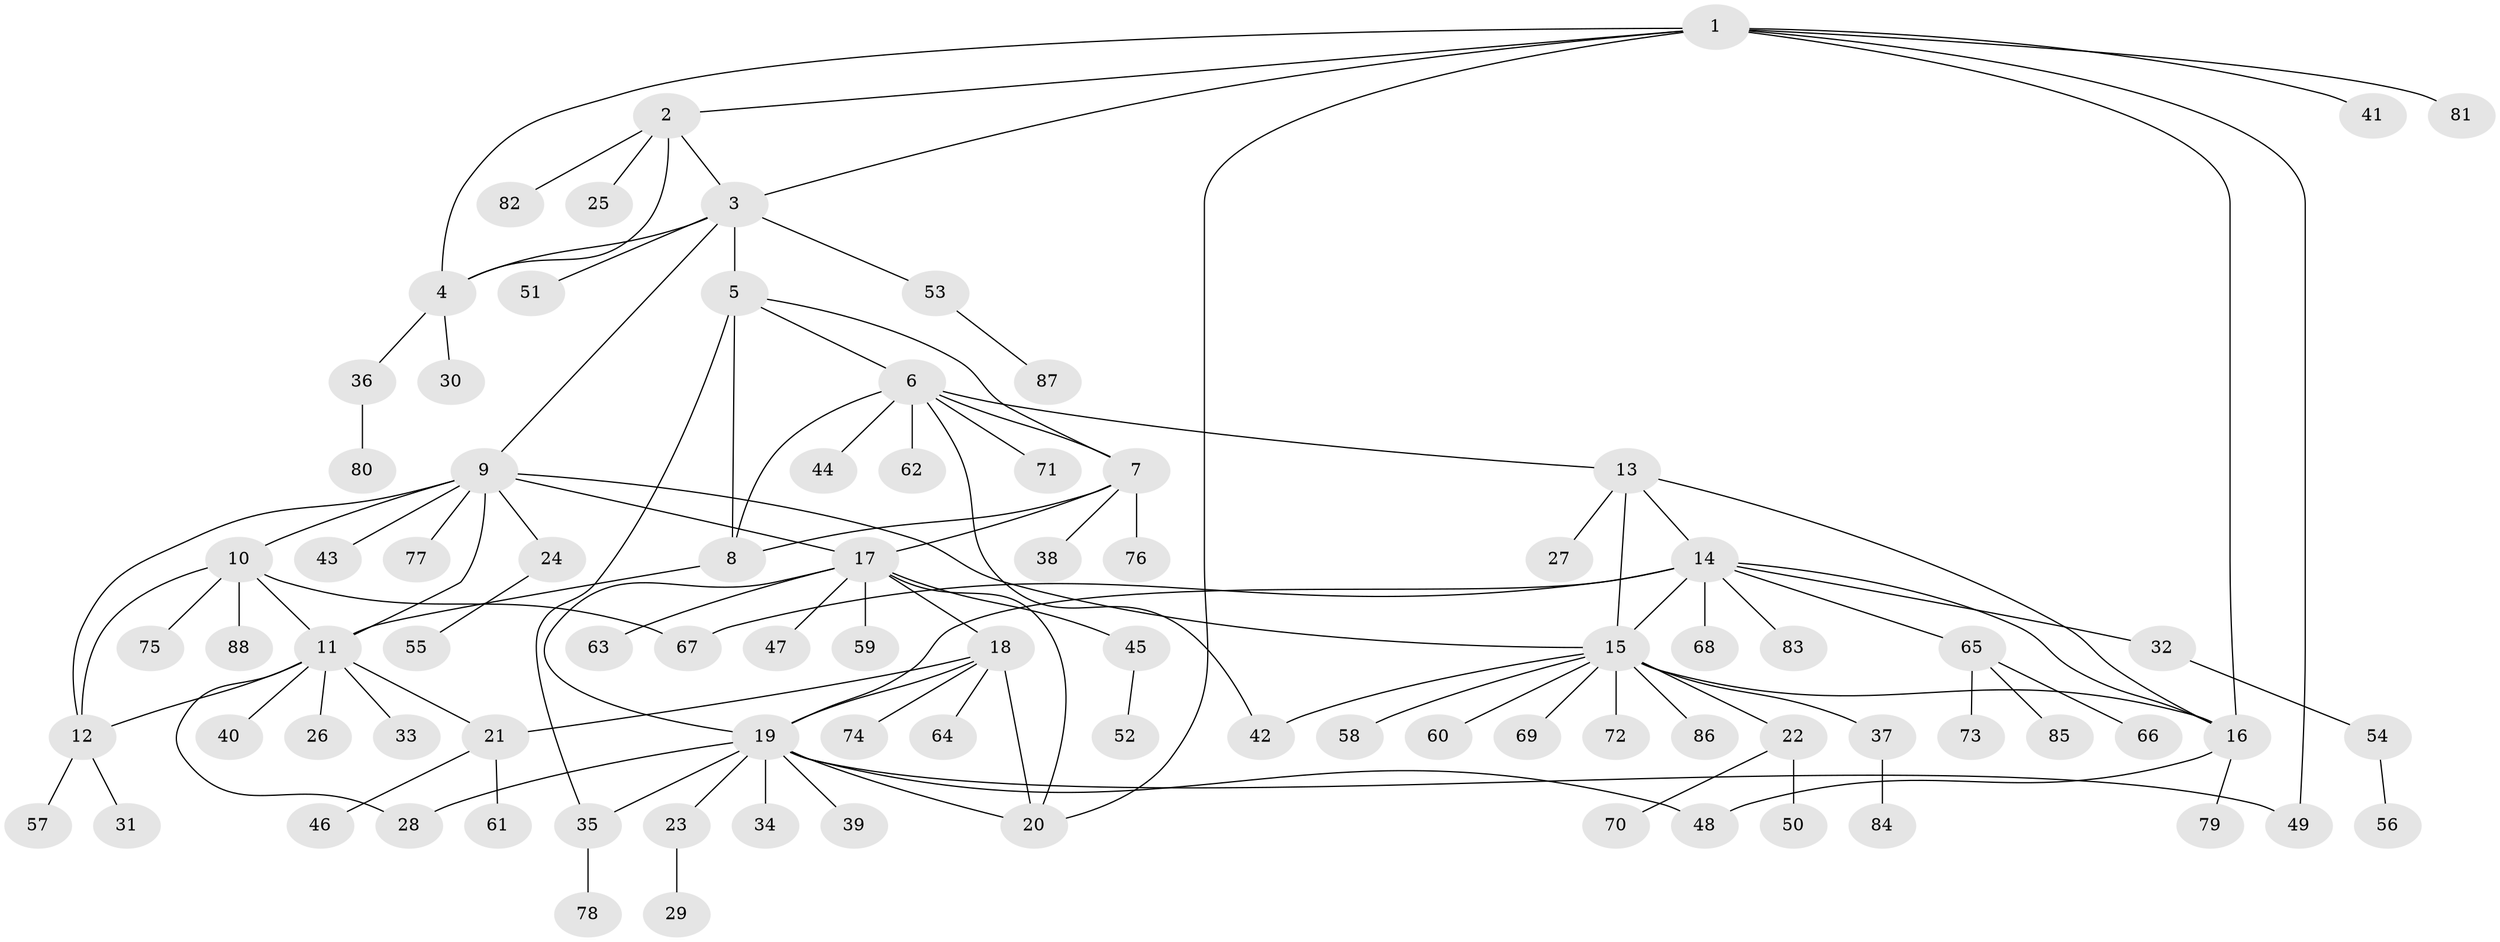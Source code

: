 // coarse degree distribution, {7: 0.018867924528301886, 4: 0.11320754716981132, 6: 0.05660377358490566, 3: 0.05660377358490566, 8: 0.05660377358490566, 11: 0.018867924528301886, 5: 0.03773584905660377, 10: 0.018867924528301886, 2: 0.1509433962264151, 1: 0.4716981132075472}
// Generated by graph-tools (version 1.1) at 2025/52/03/04/25 22:52:45]
// undirected, 88 vertices, 115 edges
graph export_dot {
  node [color=gray90,style=filled];
  1;
  2;
  3;
  4;
  5;
  6;
  7;
  8;
  9;
  10;
  11;
  12;
  13;
  14;
  15;
  16;
  17;
  18;
  19;
  20;
  21;
  22;
  23;
  24;
  25;
  26;
  27;
  28;
  29;
  30;
  31;
  32;
  33;
  34;
  35;
  36;
  37;
  38;
  39;
  40;
  41;
  42;
  43;
  44;
  45;
  46;
  47;
  48;
  49;
  50;
  51;
  52;
  53;
  54;
  55;
  56;
  57;
  58;
  59;
  60;
  61;
  62;
  63;
  64;
  65;
  66;
  67;
  68;
  69;
  70;
  71;
  72;
  73;
  74;
  75;
  76;
  77;
  78;
  79;
  80;
  81;
  82;
  83;
  84;
  85;
  86;
  87;
  88;
  1 -- 2;
  1 -- 3;
  1 -- 4;
  1 -- 16;
  1 -- 20;
  1 -- 41;
  1 -- 49;
  1 -- 81;
  2 -- 3;
  2 -- 4;
  2 -- 25;
  2 -- 82;
  3 -- 4;
  3 -- 5;
  3 -- 9;
  3 -- 51;
  3 -- 53;
  4 -- 30;
  4 -- 36;
  5 -- 6;
  5 -- 7;
  5 -- 8;
  5 -- 35;
  6 -- 7;
  6 -- 8;
  6 -- 13;
  6 -- 42;
  6 -- 44;
  6 -- 62;
  6 -- 71;
  7 -- 8;
  7 -- 17;
  7 -- 38;
  7 -- 76;
  8 -- 11;
  9 -- 10;
  9 -- 11;
  9 -- 12;
  9 -- 15;
  9 -- 17;
  9 -- 24;
  9 -- 43;
  9 -- 77;
  10 -- 11;
  10 -- 12;
  10 -- 67;
  10 -- 75;
  10 -- 88;
  11 -- 12;
  11 -- 21;
  11 -- 26;
  11 -- 28;
  11 -- 33;
  11 -- 40;
  12 -- 31;
  12 -- 57;
  13 -- 14;
  13 -- 15;
  13 -- 16;
  13 -- 27;
  14 -- 15;
  14 -- 16;
  14 -- 19;
  14 -- 32;
  14 -- 65;
  14 -- 67;
  14 -- 68;
  14 -- 83;
  15 -- 16;
  15 -- 22;
  15 -- 37;
  15 -- 42;
  15 -- 58;
  15 -- 60;
  15 -- 69;
  15 -- 72;
  15 -- 86;
  16 -- 48;
  16 -- 79;
  17 -- 18;
  17 -- 19;
  17 -- 20;
  17 -- 45;
  17 -- 47;
  17 -- 59;
  17 -- 63;
  18 -- 19;
  18 -- 20;
  18 -- 21;
  18 -- 64;
  18 -- 74;
  19 -- 20;
  19 -- 23;
  19 -- 28;
  19 -- 34;
  19 -- 35;
  19 -- 39;
  19 -- 48;
  19 -- 49;
  21 -- 46;
  21 -- 61;
  22 -- 50;
  22 -- 70;
  23 -- 29;
  24 -- 55;
  32 -- 54;
  35 -- 78;
  36 -- 80;
  37 -- 84;
  45 -- 52;
  53 -- 87;
  54 -- 56;
  65 -- 66;
  65 -- 73;
  65 -- 85;
}
